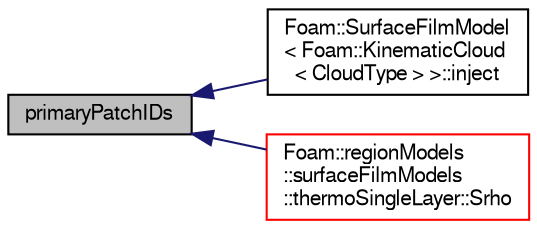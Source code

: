 digraph "primaryPatchIDs"
{
  bgcolor="transparent";
  edge [fontname="FreeSans",fontsize="10",labelfontname="FreeSans",labelfontsize="10"];
  node [fontname="FreeSans",fontsize="10",shape=record];
  rankdir="LR";
  Node906 [label="primaryPatchIDs",height=0.2,width=0.4,color="black", fillcolor="grey75", style="filled", fontcolor="black"];
  Node906 -> Node907 [dir="back",color="midnightblue",fontsize="10",style="solid",fontname="FreeSans"];
  Node907 [label="Foam::SurfaceFilmModel\l\< Foam::KinematicCloud\l\< CloudType \> \>::inject",height=0.2,width=0.4,color="black",URL="$a23778.html#ad56021712258ad92961ed1dcb0941870",tooltip="Inject parcels into the cloud. "];
  Node906 -> Node908 [dir="back",color="midnightblue",fontsize="10",style="solid",fontname="FreeSans"];
  Node908 [label="Foam::regionModels\l::surfaceFilmModels\l::thermoSingleLayer::Srho",height=0.2,width=0.4,color="red",URL="$a29182.html#a0fd34d9be91b7ae55aec9d00e630b9b6",tooltip="Return total mass source - Eulerian phase only. "];
}
